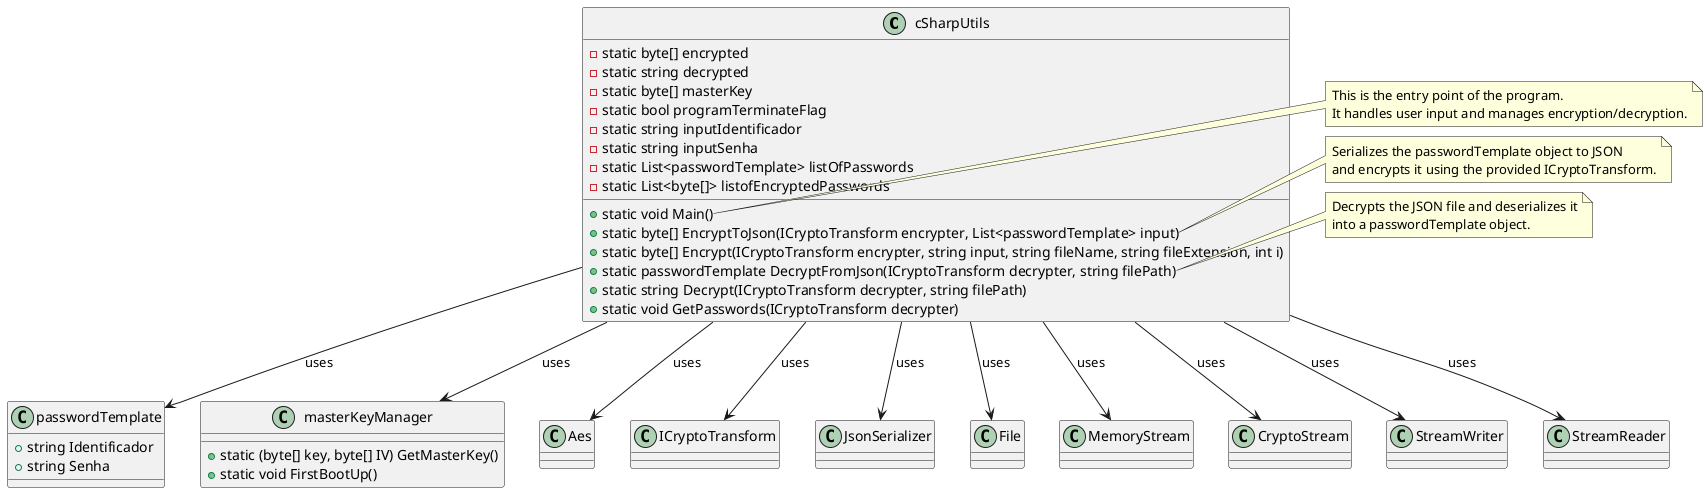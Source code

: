@startuml
' Define classes
class cSharpUtils {
    - static byte[] encrypted
    - static string decrypted
    - static byte[] masterKey
    - static bool programTerminateFlag
    - static string inputIdentificador
    - static string inputSenha
    - static List<passwordTemplate> listOfPasswords
    - static List<byte[]> listofEncryptedPasswords
    + static void Main()
    + static byte[] EncryptToJson(ICryptoTransform encrypter, List<passwordTemplate> input)
    + static byte[] Encrypt(ICryptoTransform encrypter, string input, string fileName, string fileExtension, int i)
    + static passwordTemplate DecryptFromJson(ICryptoTransform decrypter, string filePath)
    + static string Decrypt(ICryptoTransform decrypter, string filePath)
    + static void GetPasswords(ICryptoTransform decrypter)
}

class passwordTemplate {
    + string Identificador
    + string Senha
}

class masterKeyManager {
    + static (byte[] key, byte[] IV) GetMasterKey()
    + static void FirstBootUp()
}

' Define relationships
cSharpUtils --> passwordTemplate : uses
cSharpUtils --> masterKeyManager : uses
cSharpUtils --> Aes : uses
cSharpUtils --> ICryptoTransform : uses
cSharpUtils --> JsonSerializer : uses
cSharpUtils --> File : uses
cSharpUtils --> MemoryStream : uses
cSharpUtils --> CryptoStream : uses
cSharpUtils --> StreamWriter : uses
cSharpUtils --> StreamReader : uses

' Notes for additional context
note right of cSharpUtils::Main
    This is the entry point of the program.
    It handles user input and manages encryption/decryption.
end note

note right of cSharpUtils::EncryptToJson
    Serializes the passwordTemplate object to JSON
    and encrypts it using the provided ICryptoTransform.
end note

note right of cSharpUtils::DecryptFromJson
    Decrypts the JSON file and deserializes it
    into a passwordTemplate object.
end note

@enduml